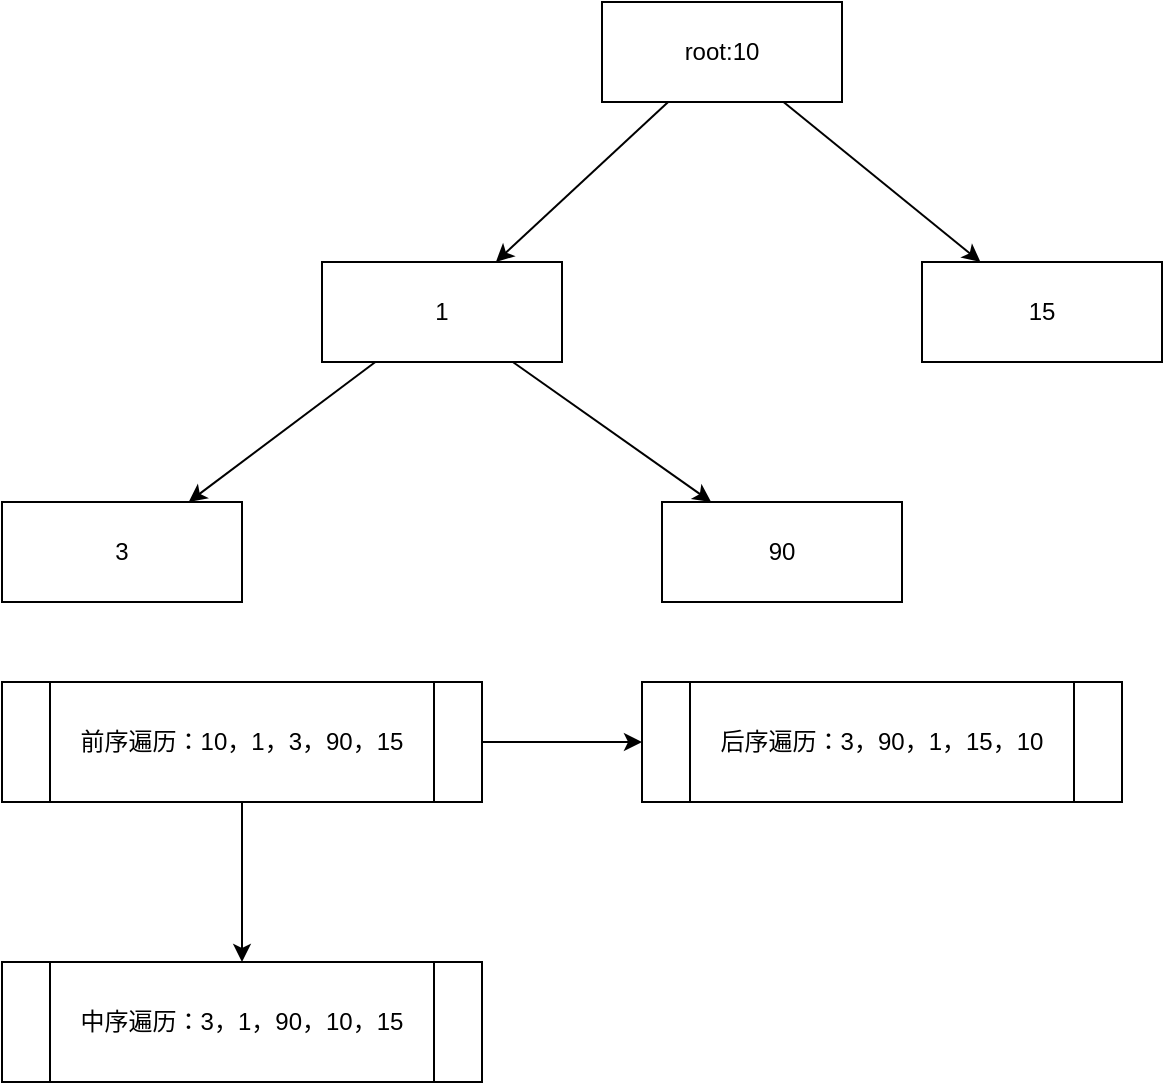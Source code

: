 <mxfile version="13.9.1" type="github">
  <diagram id="CvXVjaA4dmHq1Sj7Vlon" name="Page-1">
    <mxGraphModel dx="946" dy="651" grid="1" gridSize="10" guides="1" tooltips="1" connect="1" arrows="1" fold="1" page="1" pageScale="1" pageWidth="827" pageHeight="1169" math="0" shadow="0">
      <root>
        <mxCell id="0" />
        <mxCell id="1" parent="0" />
        <mxCell id="PVVVeVllEXs4fjonzYzM-3" value="" style="rounded=0;orthogonalLoop=1;jettySize=auto;html=1;" edge="1" parent="1" source="PVVVeVllEXs4fjonzYzM-1" target="PVVVeVllEXs4fjonzYzM-2">
          <mxGeometry relative="1" as="geometry" />
        </mxCell>
        <mxCell id="PVVVeVllEXs4fjonzYzM-5" value="" style="rounded=0;orthogonalLoop=1;jettySize=auto;html=1;" edge="1" parent="1" source="PVVVeVllEXs4fjonzYzM-1" target="PVVVeVllEXs4fjonzYzM-4">
          <mxGeometry relative="1" as="geometry" />
        </mxCell>
        <mxCell id="PVVVeVllEXs4fjonzYzM-1" value="&lt;div&gt;root:10&lt;/div&gt;" style="rounded=0;whiteSpace=wrap;html=1;" vertex="1" parent="1">
          <mxGeometry x="350" y="310" width="120" height="50" as="geometry" />
        </mxCell>
        <mxCell id="PVVVeVllEXs4fjonzYzM-9" value="" style="edgeStyle=none;rounded=0;orthogonalLoop=1;jettySize=auto;html=1;" edge="1" parent="1" source="PVVVeVllEXs4fjonzYzM-2" target="PVVVeVllEXs4fjonzYzM-8">
          <mxGeometry relative="1" as="geometry" />
        </mxCell>
        <mxCell id="PVVVeVllEXs4fjonzYzM-11" value="" style="edgeStyle=none;rounded=0;orthogonalLoop=1;jettySize=auto;html=1;" edge="1" parent="1" source="PVVVeVllEXs4fjonzYzM-2" target="PVVVeVllEXs4fjonzYzM-10">
          <mxGeometry relative="1" as="geometry" />
        </mxCell>
        <mxCell id="PVVVeVllEXs4fjonzYzM-2" value="1" style="rounded=0;whiteSpace=wrap;html=1;" vertex="1" parent="1">
          <mxGeometry x="210" y="440" width="120" height="50" as="geometry" />
        </mxCell>
        <mxCell id="PVVVeVllEXs4fjonzYzM-4" value="&lt;div&gt;15&lt;/div&gt;" style="rounded=0;whiteSpace=wrap;html=1;" vertex="1" parent="1">
          <mxGeometry x="510" y="440" width="120" height="50" as="geometry" />
        </mxCell>
        <mxCell id="PVVVeVllEXs4fjonzYzM-8" value="3" style="rounded=0;whiteSpace=wrap;html=1;" vertex="1" parent="1">
          <mxGeometry x="50" y="560" width="120" height="50" as="geometry" />
        </mxCell>
        <mxCell id="PVVVeVllEXs4fjonzYzM-10" value="90" style="rounded=0;whiteSpace=wrap;html=1;" vertex="1" parent="1">
          <mxGeometry x="380" y="560" width="120" height="50" as="geometry" />
        </mxCell>
        <mxCell id="PVVVeVllEXs4fjonzYzM-14" value="" style="edgeStyle=none;rounded=0;orthogonalLoop=1;jettySize=auto;html=1;" edge="1" parent="1" source="PVVVeVllEXs4fjonzYzM-12" target="PVVVeVllEXs4fjonzYzM-13">
          <mxGeometry relative="1" as="geometry" />
        </mxCell>
        <mxCell id="PVVVeVllEXs4fjonzYzM-16" value="" style="edgeStyle=none;rounded=0;orthogonalLoop=1;jettySize=auto;html=1;" edge="1" parent="1" source="PVVVeVllEXs4fjonzYzM-12" target="PVVVeVllEXs4fjonzYzM-15">
          <mxGeometry relative="1" as="geometry" />
        </mxCell>
        <mxCell id="PVVVeVllEXs4fjonzYzM-12" value="前序遍历：10，1，3，90，15" style="shape=process;whiteSpace=wrap;html=1;backgroundOutline=1;" vertex="1" parent="1">
          <mxGeometry x="50" y="650" width="240" height="60" as="geometry" />
        </mxCell>
        <mxCell id="PVVVeVllEXs4fjonzYzM-13" value="&lt;div&gt;中序遍历：3，1，90，10，15&lt;/div&gt;" style="shape=process;whiteSpace=wrap;html=1;backgroundOutline=1;" vertex="1" parent="1">
          <mxGeometry x="50" y="790" width="240" height="60" as="geometry" />
        </mxCell>
        <mxCell id="PVVVeVllEXs4fjonzYzM-15" value="后序遍历：3，90，1，15，10" style="shape=process;whiteSpace=wrap;html=1;backgroundOutline=1;" vertex="1" parent="1">
          <mxGeometry x="370" y="650" width="240" height="60" as="geometry" />
        </mxCell>
      </root>
    </mxGraphModel>
  </diagram>
</mxfile>
